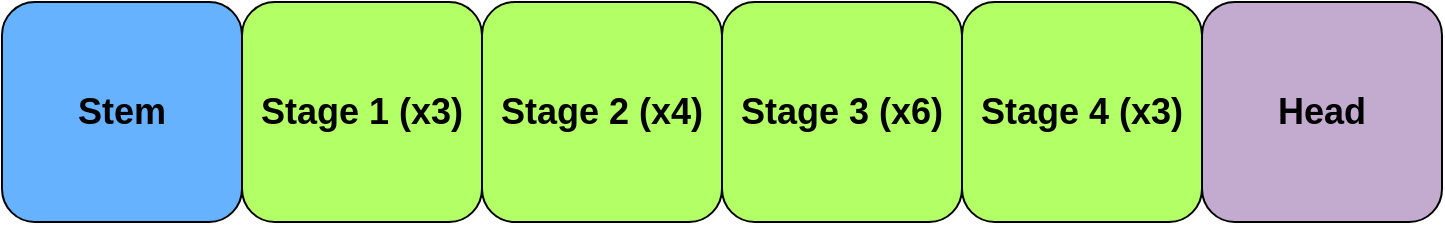 <mxfile version="26.1.3" pages="2">
  <diagram name="Page-1" id="4RnOt3Qk7dOuVQj6QnMe">
    <mxGraphModel dx="757" dy="810" grid="1" gridSize="10" guides="1" tooltips="1" connect="1" arrows="1" fold="1" page="1" pageScale="1" pageWidth="850" pageHeight="1100" math="0" shadow="0">
      <root>
        <mxCell id="0" />
        <mxCell id="1" parent="0" />
        <mxCell id="g8feGqJLuPKli-w47vS1-1" value="&lt;b&gt;&lt;font style=&quot;font-size: 18px;&quot;&gt;Stage 1 (x3)&lt;/font&gt;&lt;/b&gt;" style="rounded=1;whiteSpace=wrap;html=1;fillColor=#B3FF66;" vertex="1" parent="1">
          <mxGeometry x="320" y="210" width="120" height="110" as="geometry" />
        </mxCell>
        <mxCell id="g8feGqJLuPKli-w47vS1-3" value="&lt;b&gt;&lt;font style=&quot;font-size: 18px;&quot;&gt;Stage 2 (x4)&lt;/font&gt;&lt;/b&gt;" style="rounded=1;whiteSpace=wrap;html=1;fillColor=#B3FF66;" vertex="1" parent="1">
          <mxGeometry x="440" y="210" width="120" height="110" as="geometry" />
        </mxCell>
        <mxCell id="g8feGqJLuPKli-w47vS1-4" value="&lt;b&gt;&lt;font style=&quot;font-size: 18px;&quot;&gt;Stage 3 (x6)&lt;/font&gt;&lt;/b&gt;" style="rounded=1;whiteSpace=wrap;html=1;fillColor=#B3FF66;" vertex="1" parent="1">
          <mxGeometry x="560" y="210" width="120" height="110" as="geometry" />
        </mxCell>
        <mxCell id="g8feGqJLuPKli-w47vS1-5" value="&lt;b&gt;&lt;font style=&quot;font-size: 18px;&quot;&gt;Stage 4 (x3)&lt;/font&gt;&lt;/b&gt;" style="rounded=1;whiteSpace=wrap;html=1;fillColor=#B3FF66;" vertex="1" parent="1">
          <mxGeometry x="680" y="210" width="120" height="110" as="geometry" />
        </mxCell>
        <mxCell id="g8feGqJLuPKli-w47vS1-6" value="&lt;b&gt;&lt;font style=&quot;font-size: 18px;&quot;&gt;Stem&lt;/font&gt;&lt;/b&gt;" style="rounded=1;whiteSpace=wrap;html=1;fillColor=#66B2FF;" vertex="1" parent="1">
          <mxGeometry x="200" y="210" width="120" height="110" as="geometry" />
        </mxCell>
        <mxCell id="g8feGqJLuPKli-w47vS1-7" value="&lt;b&gt;&lt;font style=&quot;font-size: 18px;&quot;&gt;Head&lt;/font&gt;&lt;/b&gt;" style="rounded=1;whiteSpace=wrap;html=1;fillColor=#C3ABD0;" vertex="1" parent="1">
          <mxGeometry x="800" y="210" width="120" height="110" as="geometry" />
        </mxCell>
      </root>
    </mxGraphModel>
  </diagram>
  <diagram id="Zuw9m-ieatfTfabgBSQ4" name="Page-2">
    <mxGraphModel dx="2172" dy="957" grid="1" gridSize="10" guides="1" tooltips="1" connect="1" arrows="1" fold="1" page="1" pageScale="1" pageWidth="850" pageHeight="1100" math="0" shadow="0">
      <root>
        <mxCell id="0" />
        <mxCell id="1" parent="0" />
        <mxCell id="sxbjC9KxER7nx9AhPP_t-9" value="&lt;b&gt;&lt;font style=&quot;font-size: 18px;&quot;&gt;Conv1&lt;/font&gt;&lt;/b&gt;" style="rounded=1;whiteSpace=wrap;html=1;fillColor=#CCCCCC;" vertex="1" parent="1">
          <mxGeometry x="160" y="130" width="180" height="60" as="geometry" />
        </mxCell>
        <mxCell id="sxbjC9KxER7nx9AhPP_t-10" value="&lt;b&gt;&lt;font style=&quot;font-size: 18px;&quot;&gt;BatchNormalization&lt;/font&gt;&lt;/b&gt;" style="rounded=1;whiteSpace=wrap;html=1;fillColor=#CCCCCC;" vertex="1" parent="1">
          <mxGeometry x="160" y="190" width="180" height="60" as="geometry" />
        </mxCell>
        <mxCell id="sxbjC9KxER7nx9AhPP_t-11" value="&lt;font style=&quot;font-size: 18px;&quot;&gt;&lt;b&gt;ReLU&lt;/b&gt;&lt;/font&gt;" style="rounded=1;whiteSpace=wrap;html=1;fillColor=#CCCCCC;" vertex="1" parent="1">
          <mxGeometry x="160" y="250" width="180" height="60" as="geometry" />
        </mxCell>
        <mxCell id="sxbjC9KxER7nx9AhPP_t-12" value="&lt;font style=&quot;font-size: 18px;&quot;&gt;&lt;b&gt;MaxPool&lt;/b&gt;&lt;/font&gt;" style="rounded=1;whiteSpace=wrap;html=1;fillColor=#CCCCCC;" vertex="1" parent="1">
          <mxGeometry x="160" y="310" width="180" height="60" as="geometry" />
        </mxCell>
        <mxCell id="sxbjC9KxER7nx9AhPP_t-13" value="&lt;font style=&quot;font-size: 18px;&quot;&gt;&lt;b&gt;AdaptiveAvgPool2D&lt;/b&gt;&lt;/font&gt;" style="rounded=1;whiteSpace=wrap;html=1;fillColor=#66B2FF;" vertex="1" parent="1">
          <mxGeometry x="160" y="760" width="190" height="60" as="geometry" />
        </mxCell>
        <mxCell id="sxbjC9KxER7nx9AhPP_t-14" value="&lt;font style=&quot;font-size: 18px;&quot;&gt;&lt;b&gt;Flatten&lt;/b&gt;&lt;/font&gt;" style="rounded=1;whiteSpace=wrap;html=1;fillColor=#FFCE9F;" vertex="1" parent="1">
          <mxGeometry x="160" y="820" width="190" height="60" as="geometry" />
        </mxCell>
        <mxCell id="WPCvZmUOCqv5itpOB0DE-1" value="&lt;b&gt;&lt;font style=&quot;font-size: 18px;&quot;&gt;Fully Connected&lt;/font&gt;&lt;/b&gt;" style="rounded=1;whiteSpace=wrap;html=1;fillColor=#FFCE9F;" vertex="1" parent="1">
          <mxGeometry x="160" y="880" width="190" height="60" as="geometry" />
        </mxCell>
        <mxCell id="WPCvZmUOCqv5itpOB0DE-2" value="&lt;b&gt;&lt;font style=&quot;font-size: 18px;&quot;&gt;Layer 1&lt;/font&gt;&lt;/b&gt;" style="rounded=1;whiteSpace=wrap;html=1;fillColor=#CCCCCC;" vertex="1" parent="1">
          <mxGeometry x="160" y="370" width="180" height="60" as="geometry" />
        </mxCell>
        <mxCell id="WPCvZmUOCqv5itpOB0DE-3" value="&lt;b&gt;&lt;font style=&quot;font-size: 18px;&quot;&gt;Layer 2&lt;/font&gt;&lt;/b&gt;" style="rounded=1;whiteSpace=wrap;html=1;fillColor=#CCCCCC;" vertex="1" parent="1">
          <mxGeometry x="160" y="430" width="180" height="60" as="geometry" />
        </mxCell>
        <mxCell id="WPCvZmUOCqv5itpOB0DE-4" value="&lt;b&gt;&lt;font style=&quot;font-size: 18px;&quot;&gt;Layer 3&lt;/font&gt;&lt;/b&gt;" style="rounded=1;whiteSpace=wrap;html=1;fillColor=#CCFFFF;" vertex="1" parent="1">
          <mxGeometry x="160" y="520" width="180" height="60" as="geometry" />
        </mxCell>
        <mxCell id="WPCvZmUOCqv5itpOB0DE-5" value="&lt;b&gt;&lt;font style=&quot;font-size: 18px;&quot;&gt;PSA1&lt;/font&gt;&lt;/b&gt;" style="rounded=1;whiteSpace=wrap;html=1;fillColor=#F19C99;" vertex="1" parent="1">
          <mxGeometry x="160" y="580" width="180" height="40" as="geometry" />
        </mxCell>
        <mxCell id="WPCvZmUOCqv5itpOB0DE-6" value="&lt;b&gt;&lt;font style=&quot;font-size: 18px;&quot;&gt;Layer 4&lt;/font&gt;&lt;/b&gt;" style="rounded=1;whiteSpace=wrap;html=1;fillColor=#CCFFFF;" vertex="1" parent="1">
          <mxGeometry x="160" y="620" width="180" height="60" as="geometry" />
        </mxCell>
        <mxCell id="WPCvZmUOCqv5itpOB0DE-7" value="&lt;b&gt;&lt;font style=&quot;font-size: 18px;&quot;&gt;PSA2&lt;/font&gt;&lt;/b&gt;" style="rounded=1;whiteSpace=wrap;html=1;fillColor=#F19C99;" vertex="1" parent="1">
          <mxGeometry x="160" y="680" width="180" height="40" as="geometry" />
        </mxCell>
        <mxCell id="WPCvZmUOCqv5itpOB0DE-8" value="" style="endArrow=none;dashed=1;html=1;dashPattern=1 3;strokeWidth=2;rounded=0;exitX=0.474;exitY=0;exitDx=0;exitDy=0;entryX=0.5;entryY=1;entryDx=0;entryDy=0;exitPerimeter=0;" edge="1" parent="1" source="sxbjC9KxER7nx9AhPP_t-13" target="WPCvZmUOCqv5itpOB0DE-7">
          <mxGeometry width="50" height="50" relative="1" as="geometry">
            <mxPoint x="210" y="760" as="sourcePoint" />
            <mxPoint x="260" y="710" as="targetPoint" />
          </mxGeometry>
        </mxCell>
        <mxCell id="WPCvZmUOCqv5itpOB0DE-9" value="" style="endArrow=none;dashed=1;html=1;dashPattern=1 3;strokeWidth=2;rounded=0;entryX=0.5;entryY=1;entryDx=0;entryDy=0;" edge="1" parent="1">
          <mxGeometry width="50" height="50" relative="1" as="geometry">
            <mxPoint x="250.03" y="520" as="sourcePoint" />
            <mxPoint x="249.74" y="490" as="targetPoint" />
          </mxGeometry>
        </mxCell>
        <mxCell id="WPCvZmUOCqv5itpOB0DE-14" value="" style="shape=curlyBracket;whiteSpace=wrap;html=1;rounded=1;labelPosition=left;verticalLabelPosition=middle;align=right;verticalAlign=middle;rotation=-180;" vertex="1" parent="1">
          <mxGeometry x="370" y="150" width="20" height="320" as="geometry" />
        </mxCell>
        <mxCell id="WPCvZmUOCqv5itpOB0DE-17" value="&lt;font style=&quot;font-size: 24px;&quot;&gt;Frozen Layers&lt;/font&gt;" style="text;html=1;align=center;verticalAlign=middle;whiteSpace=wrap;rounded=0;rotation=90;" vertex="1" parent="1">
          <mxGeometry x="330" y="305" width="205" height="30" as="geometry" />
        </mxCell>
        <mxCell id="WPCvZmUOCqv5itpOB0DE-18" value="&lt;font style=&quot;font-size: 24px;&quot;&gt;Fine Tuned Layers&lt;/font&gt;" style="text;html=1;align=center;verticalAlign=middle;whiteSpace=wrap;rounded=0;rotation=90;" vertex="1" parent="1">
          <mxGeometry x="330" y="705" width="205" height="30" as="geometry" />
        </mxCell>
        <mxCell id="WPCvZmUOCqv5itpOB0DE-19" value="" style="shape=curlyBracket;whiteSpace=wrap;html=1;rounded=1;labelPosition=left;verticalLabelPosition=middle;align=right;verticalAlign=middle;rotation=-180;" vertex="1" parent="1">
          <mxGeometry x="380" y="520" width="20" height="400" as="geometry" />
        </mxCell>
      </root>
    </mxGraphModel>
  </diagram>
</mxfile>
